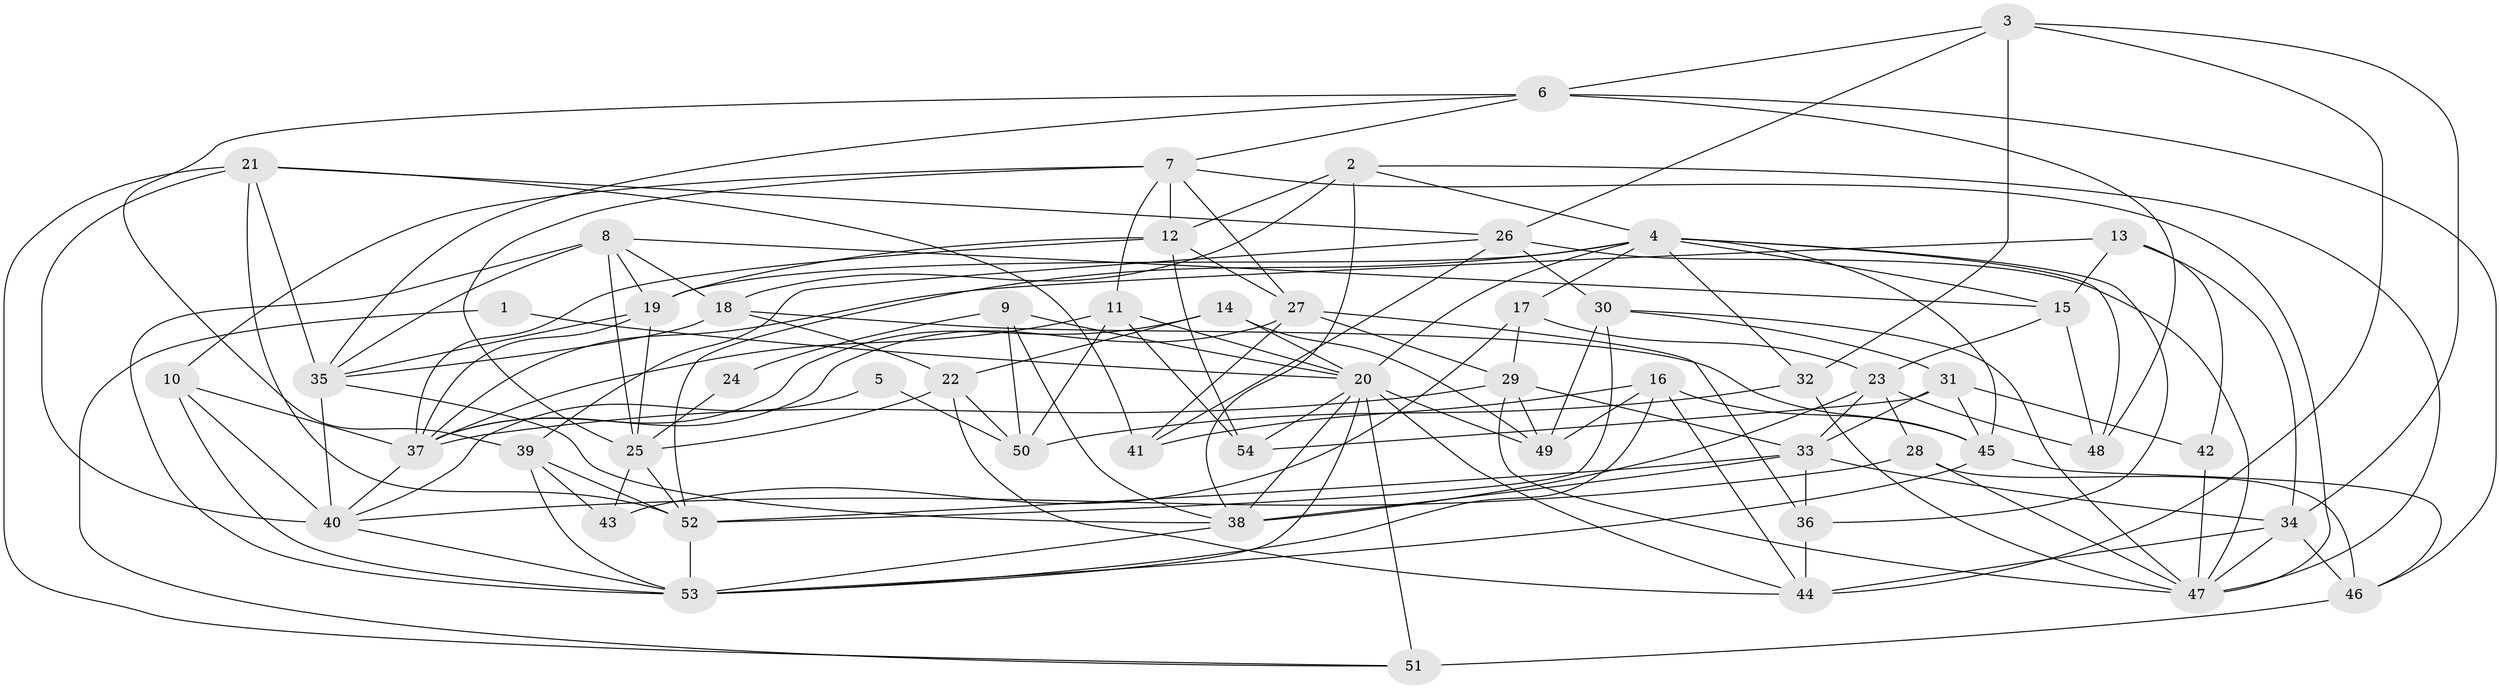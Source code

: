 // original degree distribution, {3: 0.19626168224299065, 5: 0.17757009345794392, 2: 0.16822429906542055, 4: 0.3177570093457944, 10: 0.018691588785046728, 6: 0.12149532710280374}
// Generated by graph-tools (version 1.1) at 2025/02/03/09/25 03:02:14]
// undirected, 54 vertices, 147 edges
graph export_dot {
graph [start="1"]
  node [color=gray90,style=filled];
  1;
  2;
  3;
  4;
  5;
  6;
  7;
  8;
  9;
  10;
  11;
  12;
  13;
  14;
  15;
  16;
  17;
  18;
  19;
  20;
  21;
  22;
  23;
  24;
  25;
  26;
  27;
  28;
  29;
  30;
  31;
  32;
  33;
  34;
  35;
  36;
  37;
  38;
  39;
  40;
  41;
  42;
  43;
  44;
  45;
  46;
  47;
  48;
  49;
  50;
  51;
  52;
  53;
  54;
  1 -- 20 [weight=1.0];
  1 -- 51 [weight=1.0];
  2 -- 4 [weight=1.0];
  2 -- 12 [weight=1.0];
  2 -- 18 [weight=1.0];
  2 -- 38 [weight=1.0];
  2 -- 47 [weight=1.0];
  3 -- 6 [weight=1.0];
  3 -- 26 [weight=1.0];
  3 -- 32 [weight=1.0];
  3 -- 34 [weight=1.0];
  3 -- 44 [weight=1.0];
  4 -- 15 [weight=1.0];
  4 -- 17 [weight=1.0];
  4 -- 19 [weight=1.0];
  4 -- 20 [weight=1.0];
  4 -- 32 [weight=1.0];
  4 -- 36 [weight=1.0];
  4 -- 45 [weight=1.0];
  4 -- 48 [weight=1.0];
  4 -- 52 [weight=1.0];
  5 -- 40 [weight=1.0];
  5 -- 50 [weight=1.0];
  6 -- 7 [weight=1.0];
  6 -- 35 [weight=1.0];
  6 -- 39 [weight=1.0];
  6 -- 46 [weight=1.0];
  6 -- 48 [weight=1.0];
  7 -- 10 [weight=1.0];
  7 -- 11 [weight=1.0];
  7 -- 12 [weight=1.0];
  7 -- 25 [weight=1.0];
  7 -- 27 [weight=1.0];
  7 -- 47 [weight=1.0];
  8 -- 15 [weight=1.0];
  8 -- 18 [weight=1.0];
  8 -- 19 [weight=1.0];
  8 -- 25 [weight=1.0];
  8 -- 35 [weight=1.0];
  8 -- 53 [weight=1.0];
  9 -- 20 [weight=2.0];
  9 -- 24 [weight=1.0];
  9 -- 38 [weight=1.0];
  9 -- 50 [weight=1.0];
  10 -- 37 [weight=1.0];
  10 -- 40 [weight=2.0];
  10 -- 53 [weight=1.0];
  11 -- 20 [weight=1.0];
  11 -- 37 [weight=1.0];
  11 -- 50 [weight=2.0];
  11 -- 54 [weight=1.0];
  12 -- 19 [weight=1.0];
  12 -- 27 [weight=1.0];
  12 -- 37 [weight=1.0];
  12 -- 54 [weight=1.0];
  13 -- 15 [weight=1.0];
  13 -- 34 [weight=1.0];
  13 -- 37 [weight=1.0];
  13 -- 42 [weight=1.0];
  14 -- 20 [weight=1.0];
  14 -- 22 [weight=1.0];
  14 -- 37 [weight=1.0];
  14 -- 49 [weight=1.0];
  15 -- 23 [weight=1.0];
  15 -- 48 [weight=1.0];
  16 -- 41 [weight=1.0];
  16 -- 44 [weight=1.0];
  16 -- 45 [weight=1.0];
  16 -- 49 [weight=1.0];
  16 -- 53 [weight=1.0];
  17 -- 23 [weight=1.0];
  17 -- 29 [weight=1.0];
  17 -- 43 [weight=1.0];
  18 -- 22 [weight=1.0];
  18 -- 35 [weight=1.0];
  18 -- 45 [weight=1.0];
  19 -- 25 [weight=1.0];
  19 -- 35 [weight=1.0];
  19 -- 37 [weight=1.0];
  20 -- 38 [weight=1.0];
  20 -- 44 [weight=1.0];
  20 -- 49 [weight=1.0];
  20 -- 51 [weight=1.0];
  20 -- 53 [weight=1.0];
  20 -- 54 [weight=1.0];
  21 -- 26 [weight=1.0];
  21 -- 35 [weight=1.0];
  21 -- 40 [weight=1.0];
  21 -- 41 [weight=1.0];
  21 -- 51 [weight=1.0];
  21 -- 52 [weight=1.0];
  22 -- 25 [weight=1.0];
  22 -- 44 [weight=1.0];
  22 -- 50 [weight=1.0];
  23 -- 28 [weight=1.0];
  23 -- 33 [weight=1.0];
  23 -- 38 [weight=1.0];
  23 -- 48 [weight=1.0];
  24 -- 25 [weight=1.0];
  25 -- 43 [weight=1.0];
  25 -- 52 [weight=1.0];
  26 -- 30 [weight=1.0];
  26 -- 39 [weight=1.0];
  26 -- 41 [weight=1.0];
  26 -- 47 [weight=1.0];
  27 -- 29 [weight=1.0];
  27 -- 36 [weight=1.0];
  27 -- 37 [weight=1.0];
  27 -- 41 [weight=1.0];
  28 -- 40 [weight=1.0];
  28 -- 46 [weight=1.0];
  28 -- 47 [weight=1.0];
  29 -- 33 [weight=1.0];
  29 -- 37 [weight=1.0];
  29 -- 47 [weight=1.0];
  29 -- 49 [weight=1.0];
  30 -- 31 [weight=1.0];
  30 -- 47 [weight=1.0];
  30 -- 49 [weight=1.0];
  30 -- 52 [weight=1.0];
  31 -- 33 [weight=1.0];
  31 -- 42 [weight=1.0];
  31 -- 45 [weight=1.0];
  31 -- 54 [weight=1.0];
  32 -- 47 [weight=1.0];
  32 -- 50 [weight=1.0];
  33 -- 34 [weight=2.0];
  33 -- 36 [weight=1.0];
  33 -- 38 [weight=2.0];
  33 -- 52 [weight=2.0];
  34 -- 44 [weight=2.0];
  34 -- 46 [weight=1.0];
  34 -- 47 [weight=1.0];
  35 -- 38 [weight=1.0];
  35 -- 40 [weight=1.0];
  36 -- 44 [weight=1.0];
  37 -- 40 [weight=1.0];
  38 -- 53 [weight=1.0];
  39 -- 43 [weight=2.0];
  39 -- 52 [weight=1.0];
  39 -- 53 [weight=1.0];
  40 -- 53 [weight=1.0];
  42 -- 47 [weight=1.0];
  45 -- 46 [weight=1.0];
  45 -- 53 [weight=1.0];
  46 -- 51 [weight=2.0];
  52 -- 53 [weight=1.0];
}
